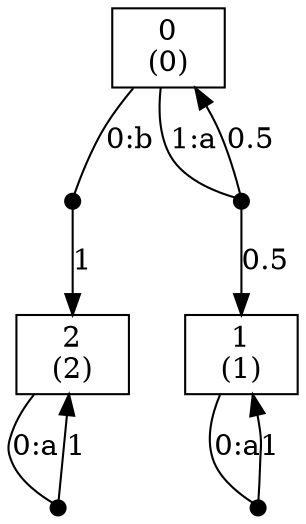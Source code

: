 digraph S {
node [shape=box];
0 -> n0_0 [ arrowhead=none,label="0:b" ];
n0_0 [ shape=point,width=0.1,height=0.1,label="" ];
n0_0 -> 2 [ label="1" ];
0 -> n0_1 [ arrowhead=none,label="1:a" ];
n0_1 [ shape=point,width=0.1,height=0.1,label="" ];
n0_1 -> 0 [ label="0.5" ];
n0_1 -> 1 [ label="0.5" ];
1 -> n1_0 [ arrowhead=none,label="0:a" ];
n1_0 [ shape=point,width=0.1,height=0.1,label="" ];
n1_0 -> 1 [ label="1" ];
2 -> n2_0 [ arrowhead=none,label="0:a" ];
n2_0 [ shape=point,width=0.1,height=0.1,label="" ];
n2_0 -> 2 [ label="1" ];
0 [label="0\n(0)"];
1 [label="1\n(1)"];
2 [label="2\n(2)"];
}
